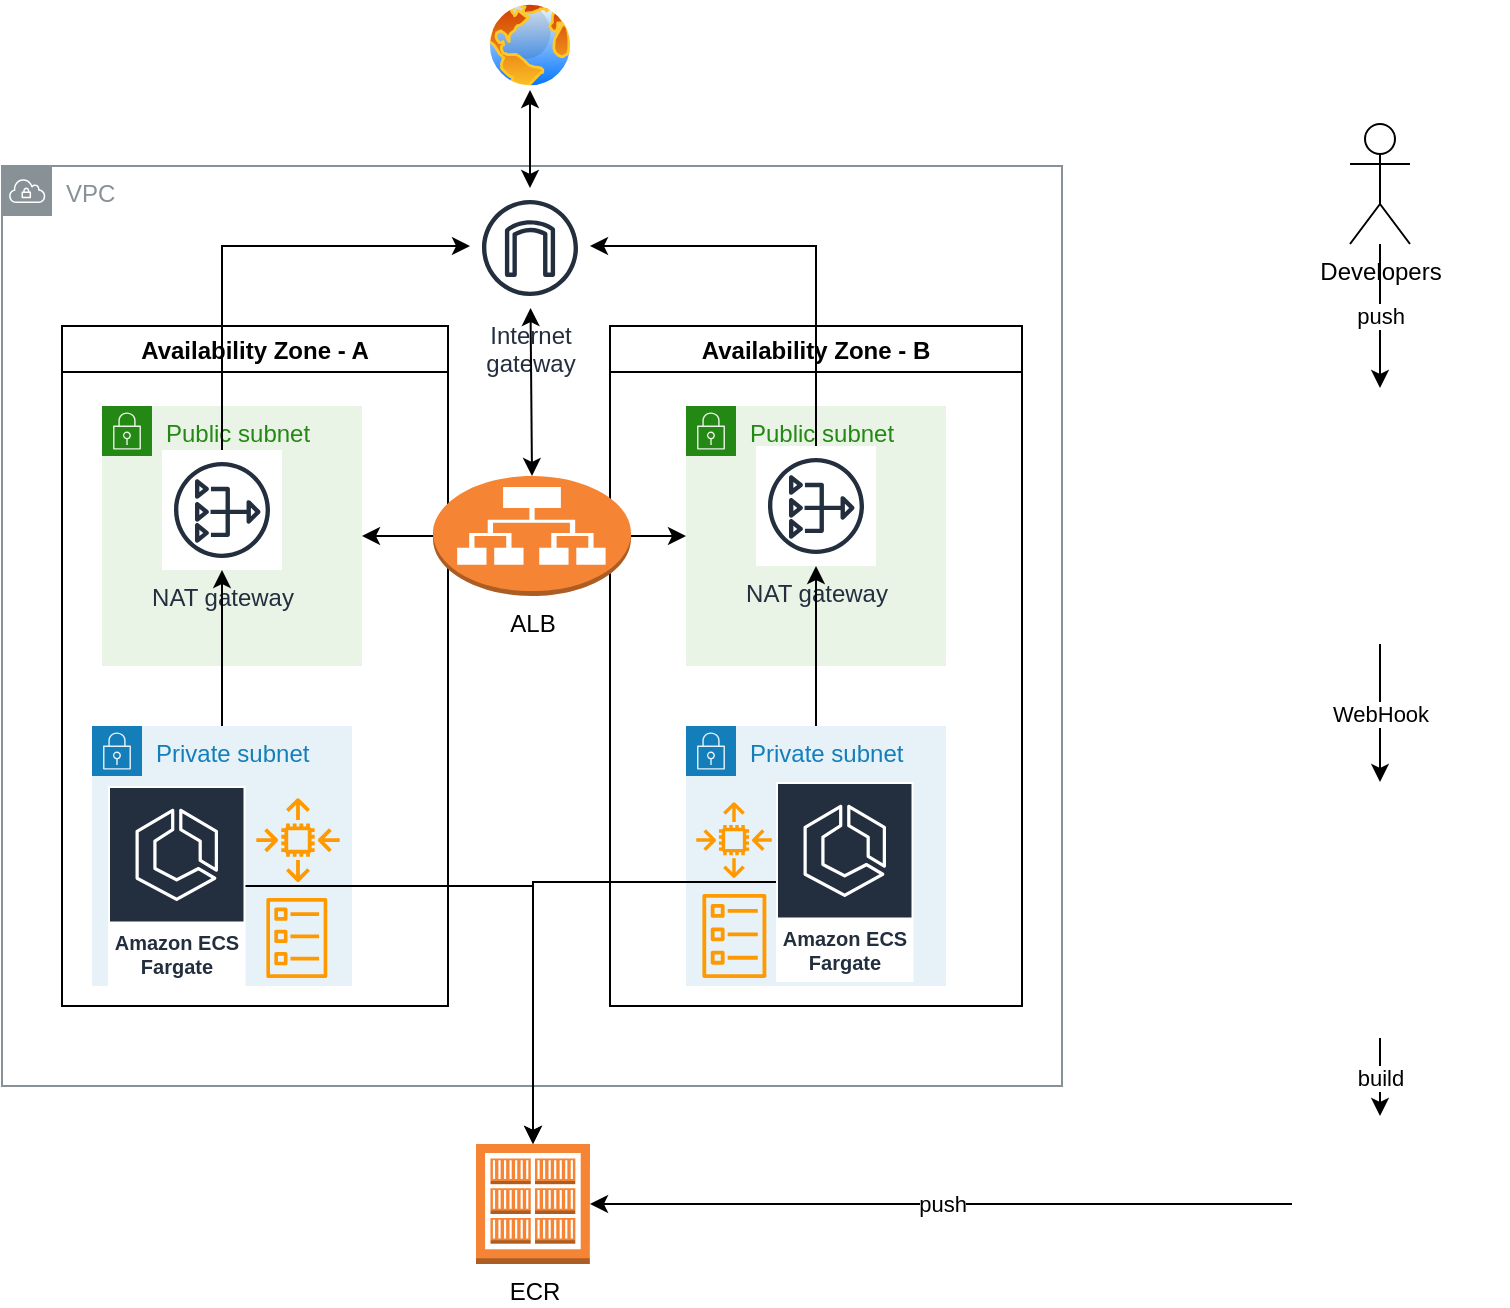 <mxfile version="15.7.0" type="github">
  <diagram id="0ftijpRZcThUxndz9LLd" name="Page-1">
    <mxGraphModel dx="1038" dy="581" grid="0" gridSize="10" guides="1" tooltips="1" connect="1" arrows="1" fold="1" page="1" pageScale="1" pageWidth="850" pageHeight="1100" math="0" shadow="0">
      <root>
        <mxCell id="0" />
        <mxCell id="1" parent="0" />
        <mxCell id="1FPzCxgnOFnD5odNLiK5-1" value="VPC" style="sketch=0;outlineConnect=0;gradientColor=none;html=1;whiteSpace=wrap;fontSize=12;fontStyle=0;shape=mxgraph.aws4.group;grIcon=mxgraph.aws4.group_vpc;strokeColor=#879196;fillColor=none;verticalAlign=top;align=left;spacingLeft=30;fontColor=#879196;dashed=0;" parent="1" vertex="1">
          <mxGeometry x="240" y="200" width="530" height="460" as="geometry" />
        </mxCell>
        <mxCell id="1FPzCxgnOFnD5odNLiK5-2" value="Internet&#xa;gateway" style="sketch=0;outlineConnect=0;fontColor=#232F3E;gradientColor=none;strokeColor=#232F3E;fillColor=#ffffff;dashed=0;verticalLabelPosition=bottom;verticalAlign=top;align=center;html=1;fontSize=12;fontStyle=0;aspect=fixed;shape=mxgraph.aws4.resourceIcon;resIcon=mxgraph.aws4.internet_gateway;" parent="1" vertex="1">
          <mxGeometry x="474" y="211" width="60" height="60" as="geometry" />
        </mxCell>
        <mxCell id="1FPzCxgnOFnD5odNLiK5-4" value="Public subnet" style="points=[[0,0],[0.25,0],[0.5,0],[0.75,0],[1,0],[1,0.25],[1,0.5],[1,0.75],[1,1],[0.75,1],[0.5,1],[0.25,1],[0,1],[0,0.75],[0,0.5],[0,0.25]];outlineConnect=0;gradientColor=none;html=1;whiteSpace=wrap;fontSize=12;fontStyle=0;shape=mxgraph.aws4.group;grIcon=mxgraph.aws4.group_security_group;grStroke=0;strokeColor=#248814;fillColor=#E9F3E6;verticalAlign=top;align=left;spacingLeft=30;fontColor=#248814;dashed=0;" parent="1" vertex="1">
          <mxGeometry x="582" y="320" width="130" height="130" as="geometry" />
        </mxCell>
        <mxCell id="1FPzCxgnOFnD5odNLiK5-15" value="Availability Zone - A" style="swimlane;fillColor=default;strokeColor=default;fontColor=default;" parent="1" vertex="1">
          <mxGeometry x="270" y="280" width="193" height="340" as="geometry" />
        </mxCell>
        <mxCell id="1FPzCxgnOFnD5odNLiK5-7" value="NAT gateway" style="sketch=0;outlineConnect=0;fontColor=#232F3E;gradientColor=none;strokeColor=#232F3E;fillColor=#ffffff;dashed=0;verticalLabelPosition=bottom;verticalAlign=top;align=center;html=1;fontSize=12;fontStyle=0;aspect=fixed;shape=mxgraph.aws4.resourceIcon;resIcon=mxgraph.aws4.nat_gateway;" parent="1FPzCxgnOFnD5odNLiK5-15" vertex="1">
          <mxGeometry x="45" y="60" width="62.5" height="62.5" as="geometry" />
        </mxCell>
        <mxCell id="1FPzCxgnOFnD5odNLiK5-5" value="Private subnet" style="points=[[0,0],[0.25,0],[0.5,0],[0.75,0],[1,0],[1,0.25],[1,0.5],[1,0.75],[1,1],[0.75,1],[0.5,1],[0.25,1],[0,1],[0,0.75],[0,0.5],[0,0.25]];outlineConnect=0;gradientColor=none;html=1;whiteSpace=wrap;fontSize=12;fontStyle=0;shape=mxgraph.aws4.group;grIcon=mxgraph.aws4.group_security_group;grStroke=0;strokeColor=#147EBA;fillColor=#E6F2F8;verticalAlign=top;align=left;spacingLeft=30;fontColor=#147EBA;dashed=0;" parent="1FPzCxgnOFnD5odNLiK5-15" vertex="1">
          <mxGeometry x="15" y="200" width="130" height="130" as="geometry" />
        </mxCell>
        <mxCell id="ZazR9JnzKLuPoqeAcipP-1" value="Amazon ECS&lt;br&gt;Fargate" style="sketch=0;outlineConnect=0;fontColor=#232F3E;gradientColor=none;strokeColor=#ffffff;fillColor=#232F3E;dashed=0;verticalLabelPosition=middle;verticalAlign=bottom;align=center;html=1;whiteSpace=wrap;fontSize=10;fontStyle=1;spacing=3;shape=mxgraph.aws4.productIcon;prIcon=mxgraph.aws4.ecs;" parent="1FPzCxgnOFnD5odNLiK5-15" vertex="1">
          <mxGeometry x="23.0" y="230" width="68.75" height="100" as="geometry" />
        </mxCell>
        <mxCell id="wzGUrIRKKrr8Wt7_SUvl-4" value="" style="sketch=0;outlineConnect=0;fontColor=#232F3E;gradientColor=none;fillColor=#FF9900;strokeColor=none;dashed=0;verticalLabelPosition=bottom;verticalAlign=top;align=center;html=1;fontSize=12;fontStyle=0;aspect=fixed;pointerEvents=1;shape=mxgraph.aws4.auto_scaling2;" vertex="1" parent="1FPzCxgnOFnD5odNLiK5-15">
          <mxGeometry x="97" y="236" width="42" height="42" as="geometry" />
        </mxCell>
        <mxCell id="wzGUrIRKKrr8Wt7_SUvl-6" value="" style="sketch=0;outlineConnect=0;fontColor=#232F3E;gradientColor=none;fillColor=#FF9900;strokeColor=none;dashed=0;verticalLabelPosition=bottom;verticalAlign=top;align=center;html=1;fontSize=12;fontStyle=0;aspect=fixed;pointerEvents=1;shape=mxgraph.aws4.ecs_task;" vertex="1" parent="1FPzCxgnOFnD5odNLiK5-15">
          <mxGeometry x="102" y="286" width="30.83" height="40" as="geometry" />
        </mxCell>
        <mxCell id="1FPzCxgnOFnD5odNLiK5-16" value="Availability Zone - B" style="swimlane;fillColor=default;strokeColor=default;fontColor=default;" parent="1" vertex="1">
          <mxGeometry x="544" y="280" width="206" height="340" as="geometry" />
        </mxCell>
        <mxCell id="1FPzCxgnOFnD5odNLiK5-8" value="NAT gateway" style="sketch=0;outlineConnect=0;fontColor=#232F3E;gradientColor=none;strokeColor=#232F3E;fillColor=#ffffff;dashed=0;verticalLabelPosition=bottom;verticalAlign=top;align=center;html=1;fontSize=12;fontStyle=0;aspect=fixed;shape=mxgraph.aws4.resourceIcon;resIcon=mxgraph.aws4.nat_gateway;" parent="1FPzCxgnOFnD5odNLiK5-16" vertex="1">
          <mxGeometry x="73" y="60" width="60" height="60" as="geometry" />
        </mxCell>
        <mxCell id="1FPzCxgnOFnD5odNLiK5-6" value="Private subnet" style="points=[[0,0],[0.25,0],[0.5,0],[0.75,0],[1,0],[1,0.25],[1,0.5],[1,0.75],[1,1],[0.75,1],[0.5,1],[0.25,1],[0,1],[0,0.75],[0,0.5],[0,0.25]];outlineConnect=0;gradientColor=none;html=1;whiteSpace=wrap;fontSize=12;fontStyle=0;shape=mxgraph.aws4.group;grIcon=mxgraph.aws4.group_security_group;grStroke=0;strokeColor=#147EBA;fillColor=#E6F2F8;verticalAlign=top;align=left;spacingLeft=30;fontColor=#147EBA;dashed=0;" parent="1FPzCxgnOFnD5odNLiK5-16" vertex="1">
          <mxGeometry x="38" y="200" width="130" height="130" as="geometry" />
        </mxCell>
        <mxCell id="1FPzCxgnOFnD5odNLiK5-11" style="edgeStyle=orthogonalEdgeStyle;rounded=0;orthogonalLoop=1;jettySize=auto;html=1;" parent="1FPzCxgnOFnD5odNLiK5-16" source="1FPzCxgnOFnD5odNLiK5-6" target="1FPzCxgnOFnD5odNLiK5-8" edge="1">
          <mxGeometry relative="1" as="geometry" />
        </mxCell>
        <mxCell id="ZazR9JnzKLuPoqeAcipP-2" value="Amazon ECS&lt;br&gt;Fargate" style="sketch=0;outlineConnect=0;fontColor=#232F3E;gradientColor=none;strokeColor=#ffffff;fillColor=#232F3E;dashed=0;verticalLabelPosition=middle;verticalAlign=bottom;align=center;html=1;whiteSpace=wrap;fontSize=10;fontStyle=1;spacing=3;shape=mxgraph.aws4.productIcon;prIcon=mxgraph.aws4.ecs;" parent="1FPzCxgnOFnD5odNLiK5-16" vertex="1">
          <mxGeometry x="83" y="228" width="68.75" height="100" as="geometry" />
        </mxCell>
        <mxCell id="wzGUrIRKKrr8Wt7_SUvl-2" value="" style="sketch=0;outlineConnect=0;fontColor=#232F3E;gradientColor=none;fillColor=#FF9900;strokeColor=none;dashed=0;verticalLabelPosition=bottom;verticalAlign=top;align=center;html=1;fontSize=12;fontStyle=0;aspect=fixed;pointerEvents=1;shape=mxgraph.aws4.auto_scaling2;" vertex="1" parent="1FPzCxgnOFnD5odNLiK5-16">
          <mxGeometry x="43" y="238" width="38" height="38" as="geometry" />
        </mxCell>
        <mxCell id="wzGUrIRKKrr8Wt7_SUvl-7" value="" style="sketch=0;outlineConnect=0;fontColor=#232F3E;gradientColor=none;fillColor=#FF9900;strokeColor=none;dashed=0;verticalLabelPosition=bottom;verticalAlign=top;align=center;html=1;fontSize=12;fontStyle=0;aspect=fixed;pointerEvents=1;shape=mxgraph.aws4.ecs_task;" vertex="1" parent="1FPzCxgnOFnD5odNLiK5-16">
          <mxGeometry x="46" y="284" width="32.38" height="42" as="geometry" />
        </mxCell>
        <mxCell id="1FPzCxgnOFnD5odNLiK5-17" value="" style="aspect=fixed;perimeter=ellipsePerimeter;html=1;align=center;shadow=0;dashed=0;spacingTop=3;image;image=img/lib/active_directory/internet_globe.svg;" parent="1" vertex="1">
          <mxGeometry x="481.5" y="117" width="45" height="45" as="geometry" />
        </mxCell>
        <mxCell id="ZazR9JnzKLuPoqeAcipP-3" value="ECR" style="outlineConnect=0;dashed=0;verticalLabelPosition=bottom;verticalAlign=top;align=center;html=1;shape=mxgraph.aws3.ecr_registry;fillColor=#F58534;gradientColor=none;strokeColor=default;fontColor=default;" parent="1" vertex="1">
          <mxGeometry x="477" y="689" width="57" height="60" as="geometry" />
        </mxCell>
        <mxCell id="ZazR9JnzKLuPoqeAcipP-18" style="edgeStyle=orthogonalEdgeStyle;rounded=0;orthogonalLoop=1;jettySize=auto;html=1;entryX=0;entryY=0.5;entryDx=0;entryDy=0;labelBackgroundColor=default;fontColor=default;strokeColor=default;" parent="1" source="ZazR9JnzKLuPoqeAcipP-6" target="1FPzCxgnOFnD5odNLiK5-4" edge="1">
          <mxGeometry relative="1" as="geometry" />
        </mxCell>
        <mxCell id="ZazR9JnzKLuPoqeAcipP-19" style="edgeStyle=orthogonalEdgeStyle;rounded=0;orthogonalLoop=1;jettySize=auto;html=1;entryX=1;entryY=0.5;entryDx=0;entryDy=0;labelBackgroundColor=default;fontColor=default;strokeColor=default;" parent="1" source="ZazR9JnzKLuPoqeAcipP-6" target="1FPzCxgnOFnD5odNLiK5-3" edge="1">
          <mxGeometry relative="1" as="geometry" />
        </mxCell>
        <mxCell id="ZazR9JnzKLuPoqeAcipP-6" value="ALB" style="outlineConnect=0;dashed=0;verticalLabelPosition=bottom;verticalAlign=top;align=center;html=1;shape=mxgraph.aws3.application_load_balancer;fillColor=#F58534;gradientColor=none;fontColor=default;strokeColor=default;" parent="1" vertex="1">
          <mxGeometry x="455.5" y="355" width="99" height="60" as="geometry" />
        </mxCell>
        <mxCell id="1FPzCxgnOFnD5odNLiK5-3" value="Public subnet" style="points=[[0,0],[0.25,0],[0.5,0],[0.75,0],[1,0],[1,0.25],[1,0.5],[1,0.75],[1,1],[0.75,1],[0.5,1],[0.25,1],[0,1],[0,0.75],[0,0.5],[0,0.25]];outlineConnect=0;gradientColor=none;html=1;whiteSpace=wrap;fontSize=12;fontStyle=0;shape=mxgraph.aws4.group;grIcon=mxgraph.aws4.group_security_group;grStroke=0;strokeColor=#248814;fillColor=#E9F3E6;verticalAlign=top;align=left;spacingLeft=30;fontColor=#248814;dashed=0;" parent="1" vertex="1">
          <mxGeometry x="290" y="320" width="130" height="130" as="geometry" />
        </mxCell>
        <mxCell id="ZazR9JnzKLuPoqeAcipP-15" style="edgeStyle=orthogonalEdgeStyle;rounded=0;orthogonalLoop=1;jettySize=auto;html=1;labelBackgroundColor=default;fontColor=default;strokeColor=default;" parent="1" source="ZazR9JnzKLuPoqeAcipP-8" target="1FPzCxgnOFnD5odNLiK5-2" edge="1">
          <mxGeometry relative="1" as="geometry">
            <Array as="points">
              <mxPoint x="350" y="240" />
            </Array>
          </mxGeometry>
        </mxCell>
        <mxCell id="ZazR9JnzKLuPoqeAcipP-8" value="NAT gateway" style="sketch=0;outlineConnect=0;fontColor=#232F3E;gradientColor=none;strokeColor=#232F3E;fillColor=#ffffff;dashed=0;verticalLabelPosition=bottom;verticalAlign=top;align=center;html=1;fontSize=12;fontStyle=0;aspect=fixed;shape=mxgraph.aws4.resourceIcon;resIcon=mxgraph.aws4.nat_gateway;" parent="1" vertex="1">
          <mxGeometry x="320" y="342" width="60" height="60" as="geometry" />
        </mxCell>
        <mxCell id="ZazR9JnzKLuPoqeAcipP-9" style="edgeStyle=orthogonalEdgeStyle;rounded=0;orthogonalLoop=1;jettySize=auto;html=1;entryX=0.5;entryY=0;entryDx=0;entryDy=0;entryPerimeter=0;labelBackgroundColor=default;fontColor=default;strokeColor=default;" parent="1" target="ZazR9JnzKLuPoqeAcipP-3" edge="1" source="ZazR9JnzKLuPoqeAcipP-1">
          <mxGeometry relative="1" as="geometry">
            <mxPoint x="390" y="550" as="sourcePoint" />
          </mxGeometry>
        </mxCell>
        <mxCell id="ZazR9JnzKLuPoqeAcipP-10" style="edgeStyle=orthogonalEdgeStyle;rounded=0;orthogonalLoop=1;jettySize=auto;html=1;entryX=0.5;entryY=0;entryDx=0;entryDy=0;entryPerimeter=0;labelBackgroundColor=default;fontColor=default;strokeColor=default;" parent="1" target="ZazR9JnzKLuPoqeAcipP-3" edge="1" source="ZazR9JnzKLuPoqeAcipP-2">
          <mxGeometry relative="1" as="geometry">
            <mxPoint x="630" y="550" as="sourcePoint" />
          </mxGeometry>
        </mxCell>
        <mxCell id="ZazR9JnzKLuPoqeAcipP-14" style="edgeStyle=orthogonalEdgeStyle;rounded=0;orthogonalLoop=1;jettySize=auto;html=1;labelBackgroundColor=default;fontColor=default;strokeColor=default;" parent="1" source="1FPzCxgnOFnD5odNLiK5-8" target="1FPzCxgnOFnD5odNLiK5-2" edge="1">
          <mxGeometry relative="1" as="geometry">
            <Array as="points">
              <mxPoint x="647" y="240" />
            </Array>
          </mxGeometry>
        </mxCell>
        <mxCell id="ZazR9JnzKLuPoqeAcipP-21" style="edgeStyle=orthogonalEdgeStyle;rounded=0;orthogonalLoop=1;jettySize=auto;html=1;exitX=0.5;exitY=0;exitDx=0;exitDy=0;labelBackgroundColor=default;fontColor=default;strokeColor=default;" parent="1" source="1FPzCxgnOFnD5odNLiK5-5" target="ZazR9JnzKLuPoqeAcipP-8" edge="1">
          <mxGeometry relative="1" as="geometry" />
        </mxCell>
        <mxCell id="wzGUrIRKKrr8Wt7_SUvl-1" value="" style="endArrow=classic;startArrow=classic;html=1;rounded=0;entryX=0.5;entryY=1;entryDx=0;entryDy=0;" edge="1" parent="1" source="1FPzCxgnOFnD5odNLiK5-2" target="1FPzCxgnOFnD5odNLiK5-17">
          <mxGeometry width="50" height="50" relative="1" as="geometry">
            <mxPoint x="454" y="451" as="sourcePoint" />
            <mxPoint x="504" y="401" as="targetPoint" />
          </mxGeometry>
        </mxCell>
        <mxCell id="wzGUrIRKKrr8Wt7_SUvl-5" value="" style="endArrow=classic;startArrow=classic;html=1;rounded=0;exitX=0.5;exitY=0;exitDx=0;exitDy=0;exitPerimeter=0;" edge="1" parent="1" source="ZazR9JnzKLuPoqeAcipP-6" target="1FPzCxgnOFnD5odNLiK5-2">
          <mxGeometry width="50" height="50" relative="1" as="geometry">
            <mxPoint x="454" y="432" as="sourcePoint" />
            <mxPoint x="504" y="382" as="targetPoint" />
          </mxGeometry>
        </mxCell>
        <mxCell id="wzGUrIRKKrr8Wt7_SUvl-16" value="build" style="edgeStyle=orthogonalEdgeStyle;rounded=0;orthogonalLoop=1;jettySize=auto;html=1;" edge="1" parent="1" source="wzGUrIRKKrr8Wt7_SUvl-8" target="wzGUrIRKKrr8Wt7_SUvl-15">
          <mxGeometry relative="1" as="geometry" />
        </mxCell>
        <mxCell id="wzGUrIRKKrr8Wt7_SUvl-8" value="" style="shape=image;html=1;verticalAlign=top;verticalLabelPosition=bottom;labelBackgroundColor=#ffffff;imageAspect=0;aspect=fixed;image=https://cdn3.iconfinder.com/data/icons/font-awesome-brands/512/jenkins-128.png" vertex="1" parent="1">
          <mxGeometry x="865" y="508" width="128" height="128" as="geometry" />
        </mxCell>
        <mxCell id="wzGUrIRKKrr8Wt7_SUvl-13" value="WebHook" style="edgeStyle=orthogonalEdgeStyle;rounded=0;orthogonalLoop=1;jettySize=auto;html=1;" edge="1" parent="1" source="wzGUrIRKKrr8Wt7_SUvl-10" target="wzGUrIRKKrr8Wt7_SUvl-8">
          <mxGeometry relative="1" as="geometry" />
        </mxCell>
        <mxCell id="wzGUrIRKKrr8Wt7_SUvl-10" value="" style="shape=image;html=1;verticalAlign=top;verticalLabelPosition=bottom;labelBackgroundColor=#ffffff;imageAspect=0;aspect=fixed;image=https://cdn2.iconfinder.com/data/icons/social-aquiocons/128/Aquicon-Github.png" vertex="1" parent="1">
          <mxGeometry x="865" y="311" width="128" height="128" as="geometry" />
        </mxCell>
        <mxCell id="wzGUrIRKKrr8Wt7_SUvl-12" value="push" style="edgeStyle=orthogonalEdgeStyle;rounded=0;orthogonalLoop=1;jettySize=auto;html=1;entryX=0.5;entryY=0;entryDx=0;entryDy=0;" edge="1" parent="1" source="wzGUrIRKKrr8Wt7_SUvl-11" target="wzGUrIRKKrr8Wt7_SUvl-10">
          <mxGeometry relative="1" as="geometry" />
        </mxCell>
        <mxCell id="wzGUrIRKKrr8Wt7_SUvl-11" value="Developers" style="shape=umlActor;verticalLabelPosition=bottom;verticalAlign=top;html=1;outlineConnect=0;" vertex="1" parent="1">
          <mxGeometry x="914" y="179" width="30" height="60" as="geometry" />
        </mxCell>
        <mxCell id="wzGUrIRKKrr8Wt7_SUvl-20" value="push" style="edgeStyle=orthogonalEdgeStyle;rounded=0;orthogonalLoop=1;jettySize=auto;html=1;entryX=1;entryY=0.5;entryDx=0;entryDy=0;entryPerimeter=0;" edge="1" parent="1" source="wzGUrIRKKrr8Wt7_SUvl-15" target="ZazR9JnzKLuPoqeAcipP-3">
          <mxGeometry relative="1" as="geometry" />
        </mxCell>
        <mxCell id="wzGUrIRKKrr8Wt7_SUvl-15" value="" style="shape=image;html=1;verticalAlign=top;verticalLabelPosition=bottom;labelBackgroundColor=#ffffff;imageAspect=0;aspect=fixed;image=https://cdn3.iconfinder.com/data/icons/social-media-2169/24/social_media_social_media_logo_docker-128.png" vertex="1" parent="1">
          <mxGeometry x="885" y="675" width="88" height="88" as="geometry" />
        </mxCell>
      </root>
    </mxGraphModel>
  </diagram>
</mxfile>
